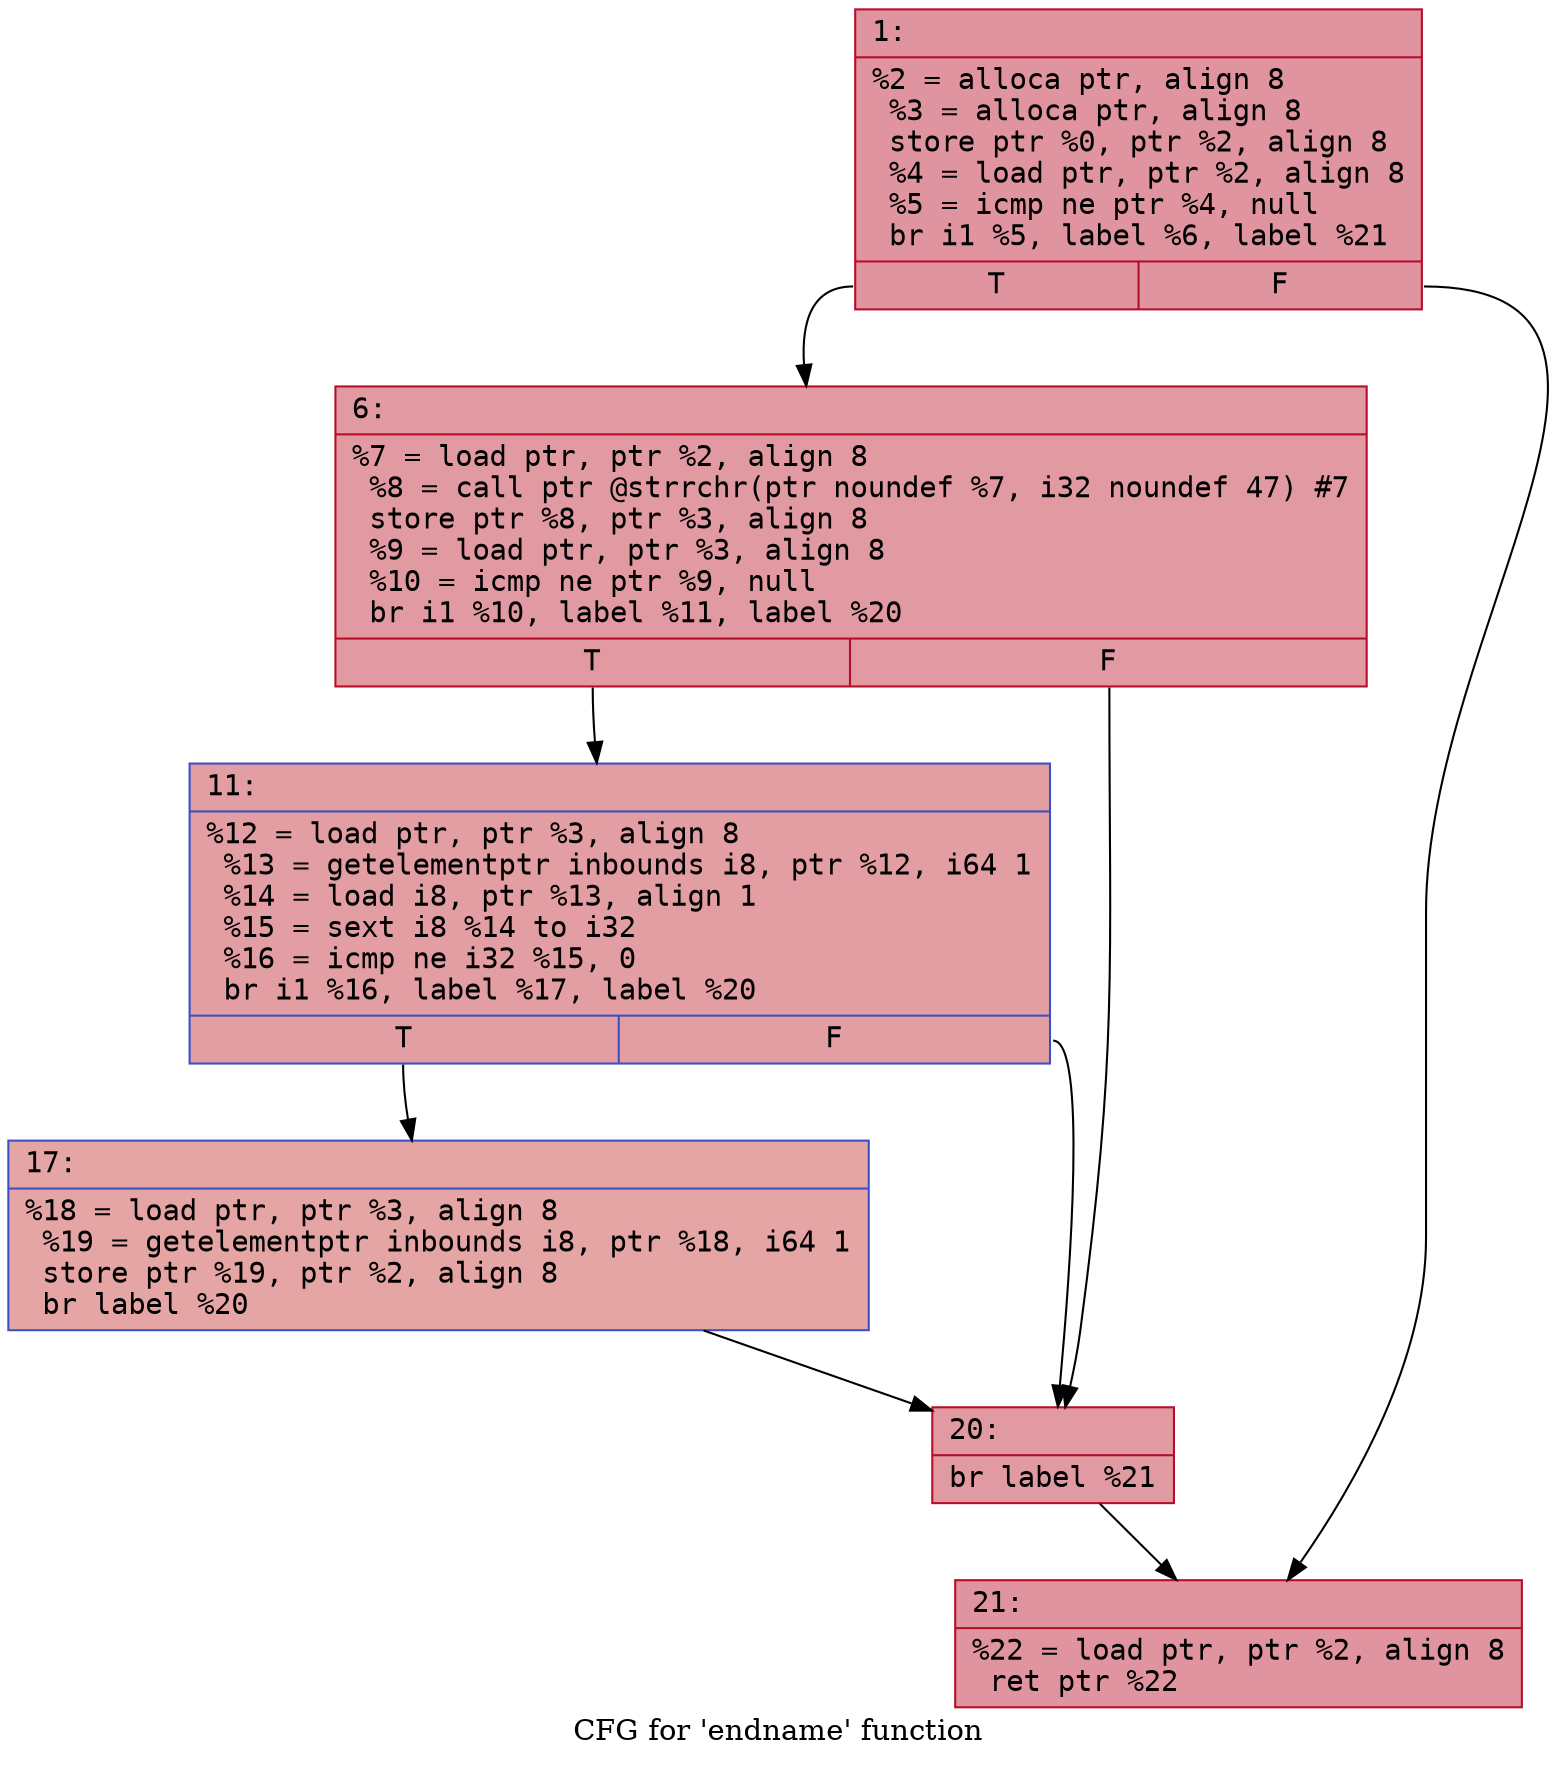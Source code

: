 digraph "CFG for 'endname' function" {
	label="CFG for 'endname' function";

	Node0x600002538cd0 [shape=record,color="#b70d28ff", style=filled, fillcolor="#b70d2870" fontname="Courier",label="{1:\l|  %2 = alloca ptr, align 8\l  %3 = alloca ptr, align 8\l  store ptr %0, ptr %2, align 8\l  %4 = load ptr, ptr %2, align 8\l  %5 = icmp ne ptr %4, null\l  br i1 %5, label %6, label %21\l|{<s0>T|<s1>F}}"];
	Node0x600002538cd0:s0 -> Node0x600002538eb0[tooltip="1 -> 6\nProbability 62.50%" ];
	Node0x600002538cd0:s1 -> Node0x600002538ff0[tooltip="1 -> 21\nProbability 37.50%" ];
	Node0x600002538eb0 [shape=record,color="#b70d28ff", style=filled, fillcolor="#bb1b2c70" fontname="Courier",label="{6:\l|  %7 = load ptr, ptr %2, align 8\l  %8 = call ptr @strrchr(ptr noundef %7, i32 noundef 47) #7\l  store ptr %8, ptr %3, align 8\l  %9 = load ptr, ptr %3, align 8\l  %10 = icmp ne ptr %9, null\l  br i1 %10, label %11, label %20\l|{<s0>T|<s1>F}}"];
	Node0x600002538eb0:s0 -> Node0x600002538f00[tooltip="6 -> 11\nProbability 62.50%" ];
	Node0x600002538eb0:s1 -> Node0x600002538fa0[tooltip="6 -> 20\nProbability 37.50%" ];
	Node0x600002538f00 [shape=record,color="#3d50c3ff", style=filled, fillcolor="#be242e70" fontname="Courier",label="{11:\l|  %12 = load ptr, ptr %3, align 8\l  %13 = getelementptr inbounds i8, ptr %12, i64 1\l  %14 = load i8, ptr %13, align 1\l  %15 = sext i8 %14 to i32\l  %16 = icmp ne i32 %15, 0\l  br i1 %16, label %17, label %20\l|{<s0>T|<s1>F}}"];
	Node0x600002538f00:s0 -> Node0x600002538f50[tooltip="11 -> 17\nProbability 62.50%" ];
	Node0x600002538f00:s1 -> Node0x600002538fa0[tooltip="11 -> 20\nProbability 37.50%" ];
	Node0x600002538f50 [shape=record,color="#3d50c3ff", style=filled, fillcolor="#c5333470" fontname="Courier",label="{17:\l|  %18 = load ptr, ptr %3, align 8\l  %19 = getelementptr inbounds i8, ptr %18, i64 1\l  store ptr %19, ptr %2, align 8\l  br label %20\l}"];
	Node0x600002538f50 -> Node0x600002538fa0[tooltip="17 -> 20\nProbability 100.00%" ];
	Node0x600002538fa0 [shape=record,color="#b70d28ff", style=filled, fillcolor="#bb1b2c70" fontname="Courier",label="{20:\l|  br label %21\l}"];
	Node0x600002538fa0 -> Node0x600002538ff0[tooltip="20 -> 21\nProbability 100.00%" ];
	Node0x600002538ff0 [shape=record,color="#b70d28ff", style=filled, fillcolor="#b70d2870" fontname="Courier",label="{21:\l|  %22 = load ptr, ptr %2, align 8\l  ret ptr %22\l}"];
}
